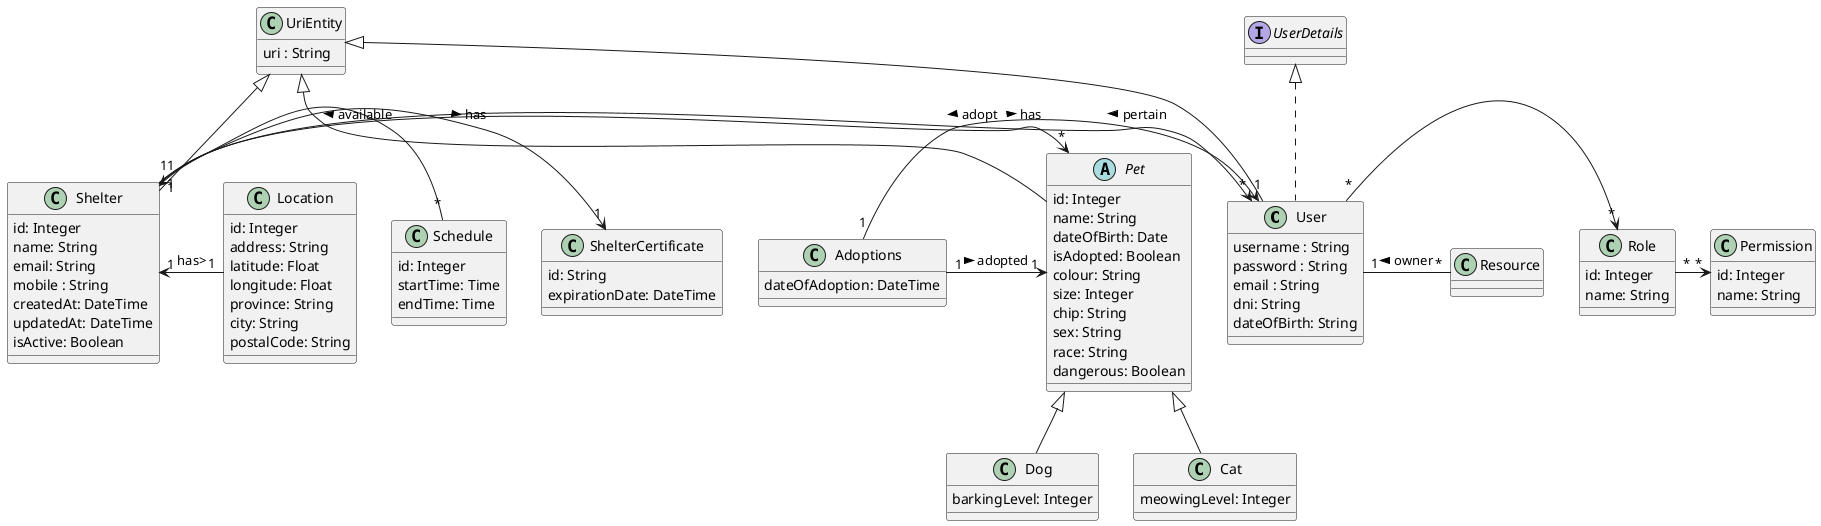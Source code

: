 @startuml
class User extends UriEntity implements UserDetails {
  username : String
  password : String
  email : String
  dni: String
  dateOfBirth: String
}


class UriEntity {
  uri : String
}
abstract class Pet extends UriEntity {
  id: Integer
  name: String
  dateOfBirth: Date
  isAdopted: Boolean
  colour: String
  size: Integer
  chip: String
  sex: String
  race: String
  dangerous: Boolean
}
class Dog extends Pet {
    barkingLevel: Integer
}

class Cat extends Pet {
    meowingLevel: Integer
}

class Shelter extends UriEntity {
  id: Integer
  name: String
  email: String
  mobile : String
  createdAt: DateTime
  updatedAt: DateTime
  isActive: Boolean
}

class Location {
 id: Integer
 address: String
 latitude: Float
 longitude: Float
 province: String
 city: String
 postalCode: String
}

class ShelterCertificate {
  id: String
  expirationDate: DateTime
}

class Schedule {
    id: Integer
    startTime: Time
    endTime: Time
}

class Adoptions {
    dateOfAdoption: DateTime
}

class Role {
    id: Integer
    name: String
}

class Permission {
    id: Integer
    name: String
}


User "1" --right-- "*" Resource : owner <
Location "1" -> "1" Shelter : has>
Shelter "1" -> "*" User : < pertain
Shelter "1" -> "*" Pet : has >
Shelter "1" -> "1" ShelterCertificate : has >
Schedule "*" -> "1" Shelter :available >

Adoptions "1" -> "1" Pet :adopted >
Adoptions "1" -> "1" User :adopt <

User "*" -> "*" Role
Role "*" -> "*" Permission

@enduml
